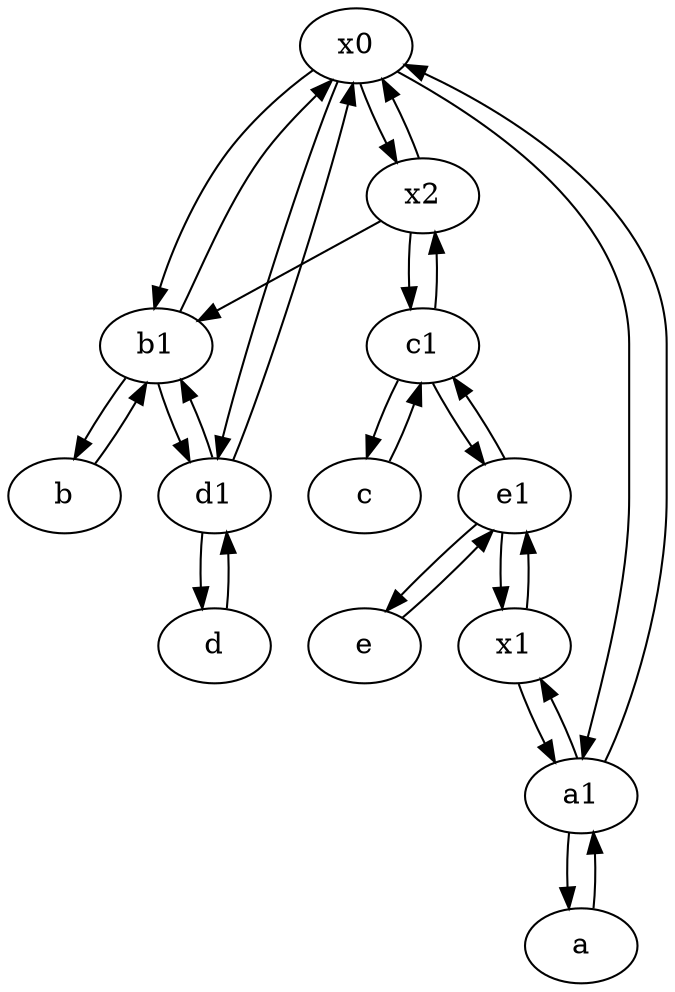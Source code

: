 digraph  {
	x0;
	c1 [pos="30,15!"];
	b1 [pos="45,20!"];
	b [pos="50,20!"];
	d [pos="20,30!"];
	e [pos="30,50!"];
	a [pos="40,10!"];
	x2;
	x1;
	e1 [pos="25,45!"];
	a1 [pos="40,15!"];
	d1 [pos="25,30!"];
	c [pos="20,10!"];
	e1 -> x1;
	x2 -> x0;
	a1 -> x1;
	x1 -> a1;
	e1 -> c1;
	x0 -> a1;
	b1 -> x0;
	d -> d1;
	x0 -> x2;
	x2 -> b1;
	c1 -> x2;
	d1 -> b1;
	b1 -> b;
	x1 -> e1;
	c1 -> c;
	a -> a1;
	x2 -> c1;
	d1 -> x0;
	x0 -> b1;
	a1 -> x0;
	e1 -> e;
	x0 -> d1;
	e -> e1;
	b -> b1;
	d1 -> d;
	c1 -> e1;
	a1 -> a;
	c -> c1;
	b1 -> d1;

	}